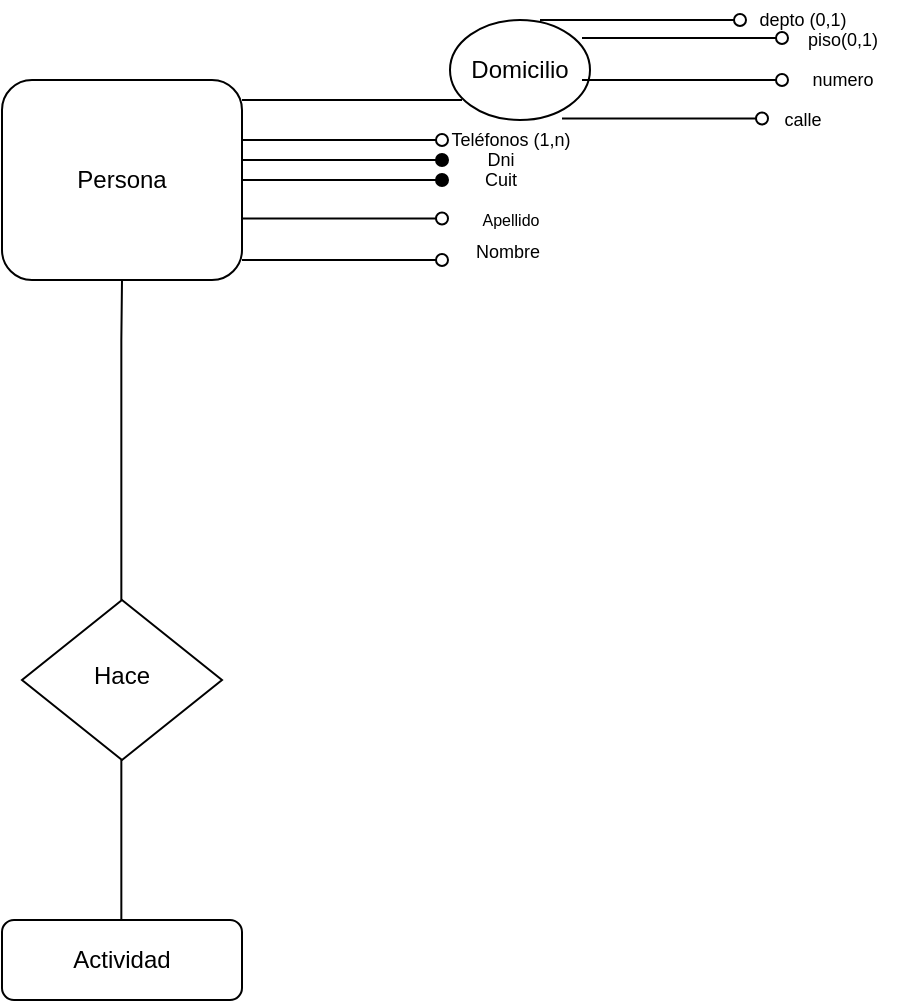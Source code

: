 <mxfile version="21.2.3" type="github">
  <diagram id="C5RBs43oDa-KdzZeNtuy" name="Page-1">
    <mxGraphModel dx="919" dy="1673" grid="1" gridSize="10" guides="1" tooltips="1" connect="1" arrows="1" fold="1" page="1" pageScale="1" pageWidth="827" pageHeight="1169" math="0" shadow="0">
      <root>
        <mxCell id="WIyWlLk6GJQsqaUBKTNV-0" />
        <mxCell id="WIyWlLk6GJQsqaUBKTNV-1" parent="WIyWlLk6GJQsqaUBKTNV-0" />
        <mxCell id="WIyWlLk6GJQsqaUBKTNV-3" value="Persona" style="rounded=1;whiteSpace=wrap;html=1;fontSize=12;glass=0;strokeWidth=1;shadow=0;" parent="WIyWlLk6GJQsqaUBKTNV-1" vertex="1">
          <mxGeometry x="160" y="20" width="120" height="100" as="geometry" />
        </mxCell>
        <mxCell id="WIyWlLk6GJQsqaUBKTNV-6" value="Hace" style="rhombus;whiteSpace=wrap;html=1;shadow=0;fontFamily=Helvetica;fontSize=12;align=center;strokeWidth=1;spacing=6;spacingTop=-4;" parent="WIyWlLk6GJQsqaUBKTNV-1" vertex="1">
          <mxGeometry x="170" y="280" width="100" height="80" as="geometry" />
        </mxCell>
        <mxCell id="WIyWlLk6GJQsqaUBKTNV-11" value="Actividad" style="rounded=1;whiteSpace=wrap;html=1;fontSize=12;glass=0;strokeWidth=1;shadow=0;" parent="WIyWlLk6GJQsqaUBKTNV-1" vertex="1">
          <mxGeometry x="160" y="440" width="120" height="40" as="geometry" />
        </mxCell>
        <mxCell id="u4QwFrwp7-um6EivLpGo-8" value="" style="endArrow=oval;html=1;rounded=0;endFill=0;" edge="1" parent="WIyWlLk6GJQsqaUBKTNV-1">
          <mxGeometry width="50" height="50" relative="1" as="geometry">
            <mxPoint x="280" y="110" as="sourcePoint" />
            <mxPoint x="380" y="110" as="targetPoint" />
          </mxGeometry>
        </mxCell>
        <mxCell id="u4QwFrwp7-um6EivLpGo-9" value="&lt;br style=&quot;font-size: 9px;&quot;&gt;&amp;nbsp; &amp;nbsp; &amp;nbsp; Nombre" style="text;html=1;align=center;verticalAlign=middle;resizable=0;points=[];autosize=1;strokeColor=none;fillColor=none;fontSize=9;" vertex="1" parent="WIyWlLk6GJQsqaUBKTNV-1">
          <mxGeometry x="370" y="80" width="70" height="40" as="geometry" />
        </mxCell>
        <mxCell id="u4QwFrwp7-um6EivLpGo-10" value="" style="endArrow=oval;html=1;rounded=0;endFill=0;" edge="1" parent="WIyWlLk6GJQsqaUBKTNV-1">
          <mxGeometry width="50" height="50" relative="1" as="geometry">
            <mxPoint x="280" y="89.26" as="sourcePoint" />
            <mxPoint x="380" y="89.26" as="targetPoint" />
          </mxGeometry>
        </mxCell>
        <mxCell id="u4QwFrwp7-um6EivLpGo-11" value="Apellido" style="text;html=1;align=center;verticalAlign=middle;resizable=0;points=[];autosize=1;strokeColor=none;fillColor=none;fontSize=8;" vertex="1" parent="WIyWlLk6GJQsqaUBKTNV-1">
          <mxGeometry x="389" y="80" width="50" height="20" as="geometry" />
        </mxCell>
        <mxCell id="u4QwFrwp7-um6EivLpGo-12" value="" style="endArrow=oval;html=1;rounded=0;endFill=1;" edge="1" parent="WIyWlLk6GJQsqaUBKTNV-1">
          <mxGeometry width="50" height="50" relative="1" as="geometry">
            <mxPoint x="280" y="60" as="sourcePoint" />
            <mxPoint x="380" y="60" as="targetPoint" />
            <Array as="points">
              <mxPoint x="340" y="60" />
            </Array>
          </mxGeometry>
        </mxCell>
        <mxCell id="u4QwFrwp7-um6EivLpGo-14" value="Dni" style="text;html=1;align=center;verticalAlign=middle;resizable=0;points=[];autosize=1;strokeColor=none;fillColor=none;fontSize=9;" vertex="1" parent="WIyWlLk6GJQsqaUBKTNV-1">
          <mxGeometry x="389" y="50" width="40" height="20" as="geometry" />
        </mxCell>
        <mxCell id="u4QwFrwp7-um6EivLpGo-15" value="" style="endArrow=oval;html=1;rounded=0;endFill=1;" edge="1" parent="WIyWlLk6GJQsqaUBKTNV-1">
          <mxGeometry width="50" height="50" relative="1" as="geometry">
            <mxPoint x="280" y="70" as="sourcePoint" />
            <mxPoint x="380" y="70" as="targetPoint" />
            <Array as="points">
              <mxPoint x="340" y="70" />
            </Array>
          </mxGeometry>
        </mxCell>
        <mxCell id="u4QwFrwp7-um6EivLpGo-16" value="Cuit" style="text;html=1;align=center;verticalAlign=middle;resizable=0;points=[];autosize=1;strokeColor=none;fillColor=none;fontSize=9;" vertex="1" parent="WIyWlLk6GJQsqaUBKTNV-1">
          <mxGeometry x="389" y="60" width="40" height="20" as="geometry" />
        </mxCell>
        <mxCell id="u4QwFrwp7-um6EivLpGo-17" value="" style="endArrow=oval;html=1;rounded=0;endFill=0;" edge="1" parent="WIyWlLk6GJQsqaUBKTNV-1">
          <mxGeometry width="50" height="50" relative="1" as="geometry">
            <mxPoint x="280" y="50" as="sourcePoint" />
            <mxPoint x="380" y="50" as="targetPoint" />
          </mxGeometry>
        </mxCell>
        <mxCell id="u4QwFrwp7-um6EivLpGo-18" value="Teléfonos (1,n)" style="text;html=1;align=center;verticalAlign=middle;resizable=0;points=[];autosize=1;strokeColor=none;fillColor=none;fontSize=9;" vertex="1" parent="WIyWlLk6GJQsqaUBKTNV-1">
          <mxGeometry x="374" y="40" width="80" height="20" as="geometry" />
        </mxCell>
        <mxCell id="u4QwFrwp7-um6EivLpGo-19" value="Domicilio" style="ellipse;whiteSpace=wrap;html=1;" vertex="1" parent="WIyWlLk6GJQsqaUBKTNV-1">
          <mxGeometry x="384" y="-10" width="70" height="50" as="geometry" />
        </mxCell>
        <mxCell id="u4QwFrwp7-um6EivLpGo-21" value="" style="endArrow=none;html=1;rounded=0;" edge="1" parent="WIyWlLk6GJQsqaUBKTNV-1">
          <mxGeometry width="50" height="50" relative="1" as="geometry">
            <mxPoint x="280" y="30" as="sourcePoint" />
            <mxPoint x="370" y="30" as="targetPoint" />
            <Array as="points">
              <mxPoint x="390" y="30" />
            </Array>
          </mxGeometry>
        </mxCell>
        <mxCell id="u4QwFrwp7-um6EivLpGo-22" value="" style="endArrow=oval;html=1;rounded=0;endFill=0;" edge="1" parent="WIyWlLk6GJQsqaUBKTNV-1">
          <mxGeometry width="50" height="50" relative="1" as="geometry">
            <mxPoint x="450" y="-1" as="sourcePoint" />
            <mxPoint x="550" y="-1" as="targetPoint" />
            <Array as="points">
              <mxPoint x="480" y="-1" />
            </Array>
          </mxGeometry>
        </mxCell>
        <mxCell id="u4QwFrwp7-um6EivLpGo-23" value="piso(0,1)" style="text;html=1;align=center;verticalAlign=middle;resizable=0;points=[];autosize=1;strokeColor=none;fillColor=none;fontSize=9;" vertex="1" parent="WIyWlLk6GJQsqaUBKTNV-1">
          <mxGeometry x="550" y="-10" width="60" height="20" as="geometry" />
        </mxCell>
        <mxCell id="u4QwFrwp7-um6EivLpGo-24" value="" style="endArrow=oval;html=1;rounded=0;endFill=0;" edge="1" parent="WIyWlLk6GJQsqaUBKTNV-1">
          <mxGeometry width="50" height="50" relative="1" as="geometry">
            <mxPoint x="450" y="20" as="sourcePoint" />
            <mxPoint x="550" y="20" as="targetPoint" />
          </mxGeometry>
        </mxCell>
        <mxCell id="u4QwFrwp7-um6EivLpGo-25" value="numero" style="text;html=1;align=center;verticalAlign=middle;resizable=0;points=[];autosize=1;strokeColor=none;fillColor=none;fontSize=9;" vertex="1" parent="WIyWlLk6GJQsqaUBKTNV-1">
          <mxGeometry x="555" y="10" width="50" height="20" as="geometry" />
        </mxCell>
        <mxCell id="u4QwFrwp7-um6EivLpGo-26" value="" style="endArrow=oval;html=1;rounded=0;endFill=0;" edge="1" parent="WIyWlLk6GJQsqaUBKTNV-1">
          <mxGeometry width="50" height="50" relative="1" as="geometry">
            <mxPoint x="440" y="39.26" as="sourcePoint" />
            <mxPoint x="540" y="39.26" as="targetPoint" />
          </mxGeometry>
        </mxCell>
        <mxCell id="u4QwFrwp7-um6EivLpGo-27" value="calle" style="text;html=1;align=center;verticalAlign=middle;resizable=0;points=[];autosize=1;strokeColor=none;fillColor=none;fontSize=9;" vertex="1" parent="WIyWlLk6GJQsqaUBKTNV-1">
          <mxGeometry x="540" y="30" width="40" height="20" as="geometry" />
        </mxCell>
        <mxCell id="u4QwFrwp7-um6EivLpGo-28" value="" style="endArrow=oval;html=1;rounded=0;endFill=0;" edge="1" parent="WIyWlLk6GJQsqaUBKTNV-1">
          <mxGeometry width="50" height="50" relative="1" as="geometry">
            <mxPoint x="429" y="-10" as="sourcePoint" />
            <mxPoint x="529" y="-10" as="targetPoint" />
            <Array as="points">
              <mxPoint x="519" y="-10" />
            </Array>
          </mxGeometry>
        </mxCell>
        <mxCell id="u4QwFrwp7-um6EivLpGo-29" value="depto (0,1)" style="text;html=1;align=center;verticalAlign=middle;resizable=0;points=[];autosize=1;strokeColor=none;fillColor=none;fontSize=9;" vertex="1" parent="WIyWlLk6GJQsqaUBKTNV-1">
          <mxGeometry x="525" y="-20" width="70" height="20" as="geometry" />
        </mxCell>
        <mxCell id="u4QwFrwp7-um6EivLpGo-30" value="" style="endArrow=none;html=1;rounded=0;" edge="1" parent="WIyWlLk6GJQsqaUBKTNV-1">
          <mxGeometry width="50" height="50" relative="1" as="geometry">
            <mxPoint x="219.67" y="280" as="sourcePoint" />
            <mxPoint x="219.67" y="150" as="targetPoint" />
            <Array as="points">
              <mxPoint x="219.67" y="150" />
              <mxPoint x="220" y="120" />
            </Array>
          </mxGeometry>
        </mxCell>
        <mxCell id="u4QwFrwp7-um6EivLpGo-31" value="" style="endArrow=none;html=1;rounded=0;" edge="1" parent="WIyWlLk6GJQsqaUBKTNV-1">
          <mxGeometry width="50" height="50" relative="1" as="geometry">
            <mxPoint x="219.67" y="440" as="sourcePoint" />
            <mxPoint x="219.67" y="360" as="targetPoint" />
            <Array as="points">
              <mxPoint x="219.67" y="440" />
            </Array>
          </mxGeometry>
        </mxCell>
      </root>
    </mxGraphModel>
  </diagram>
</mxfile>
